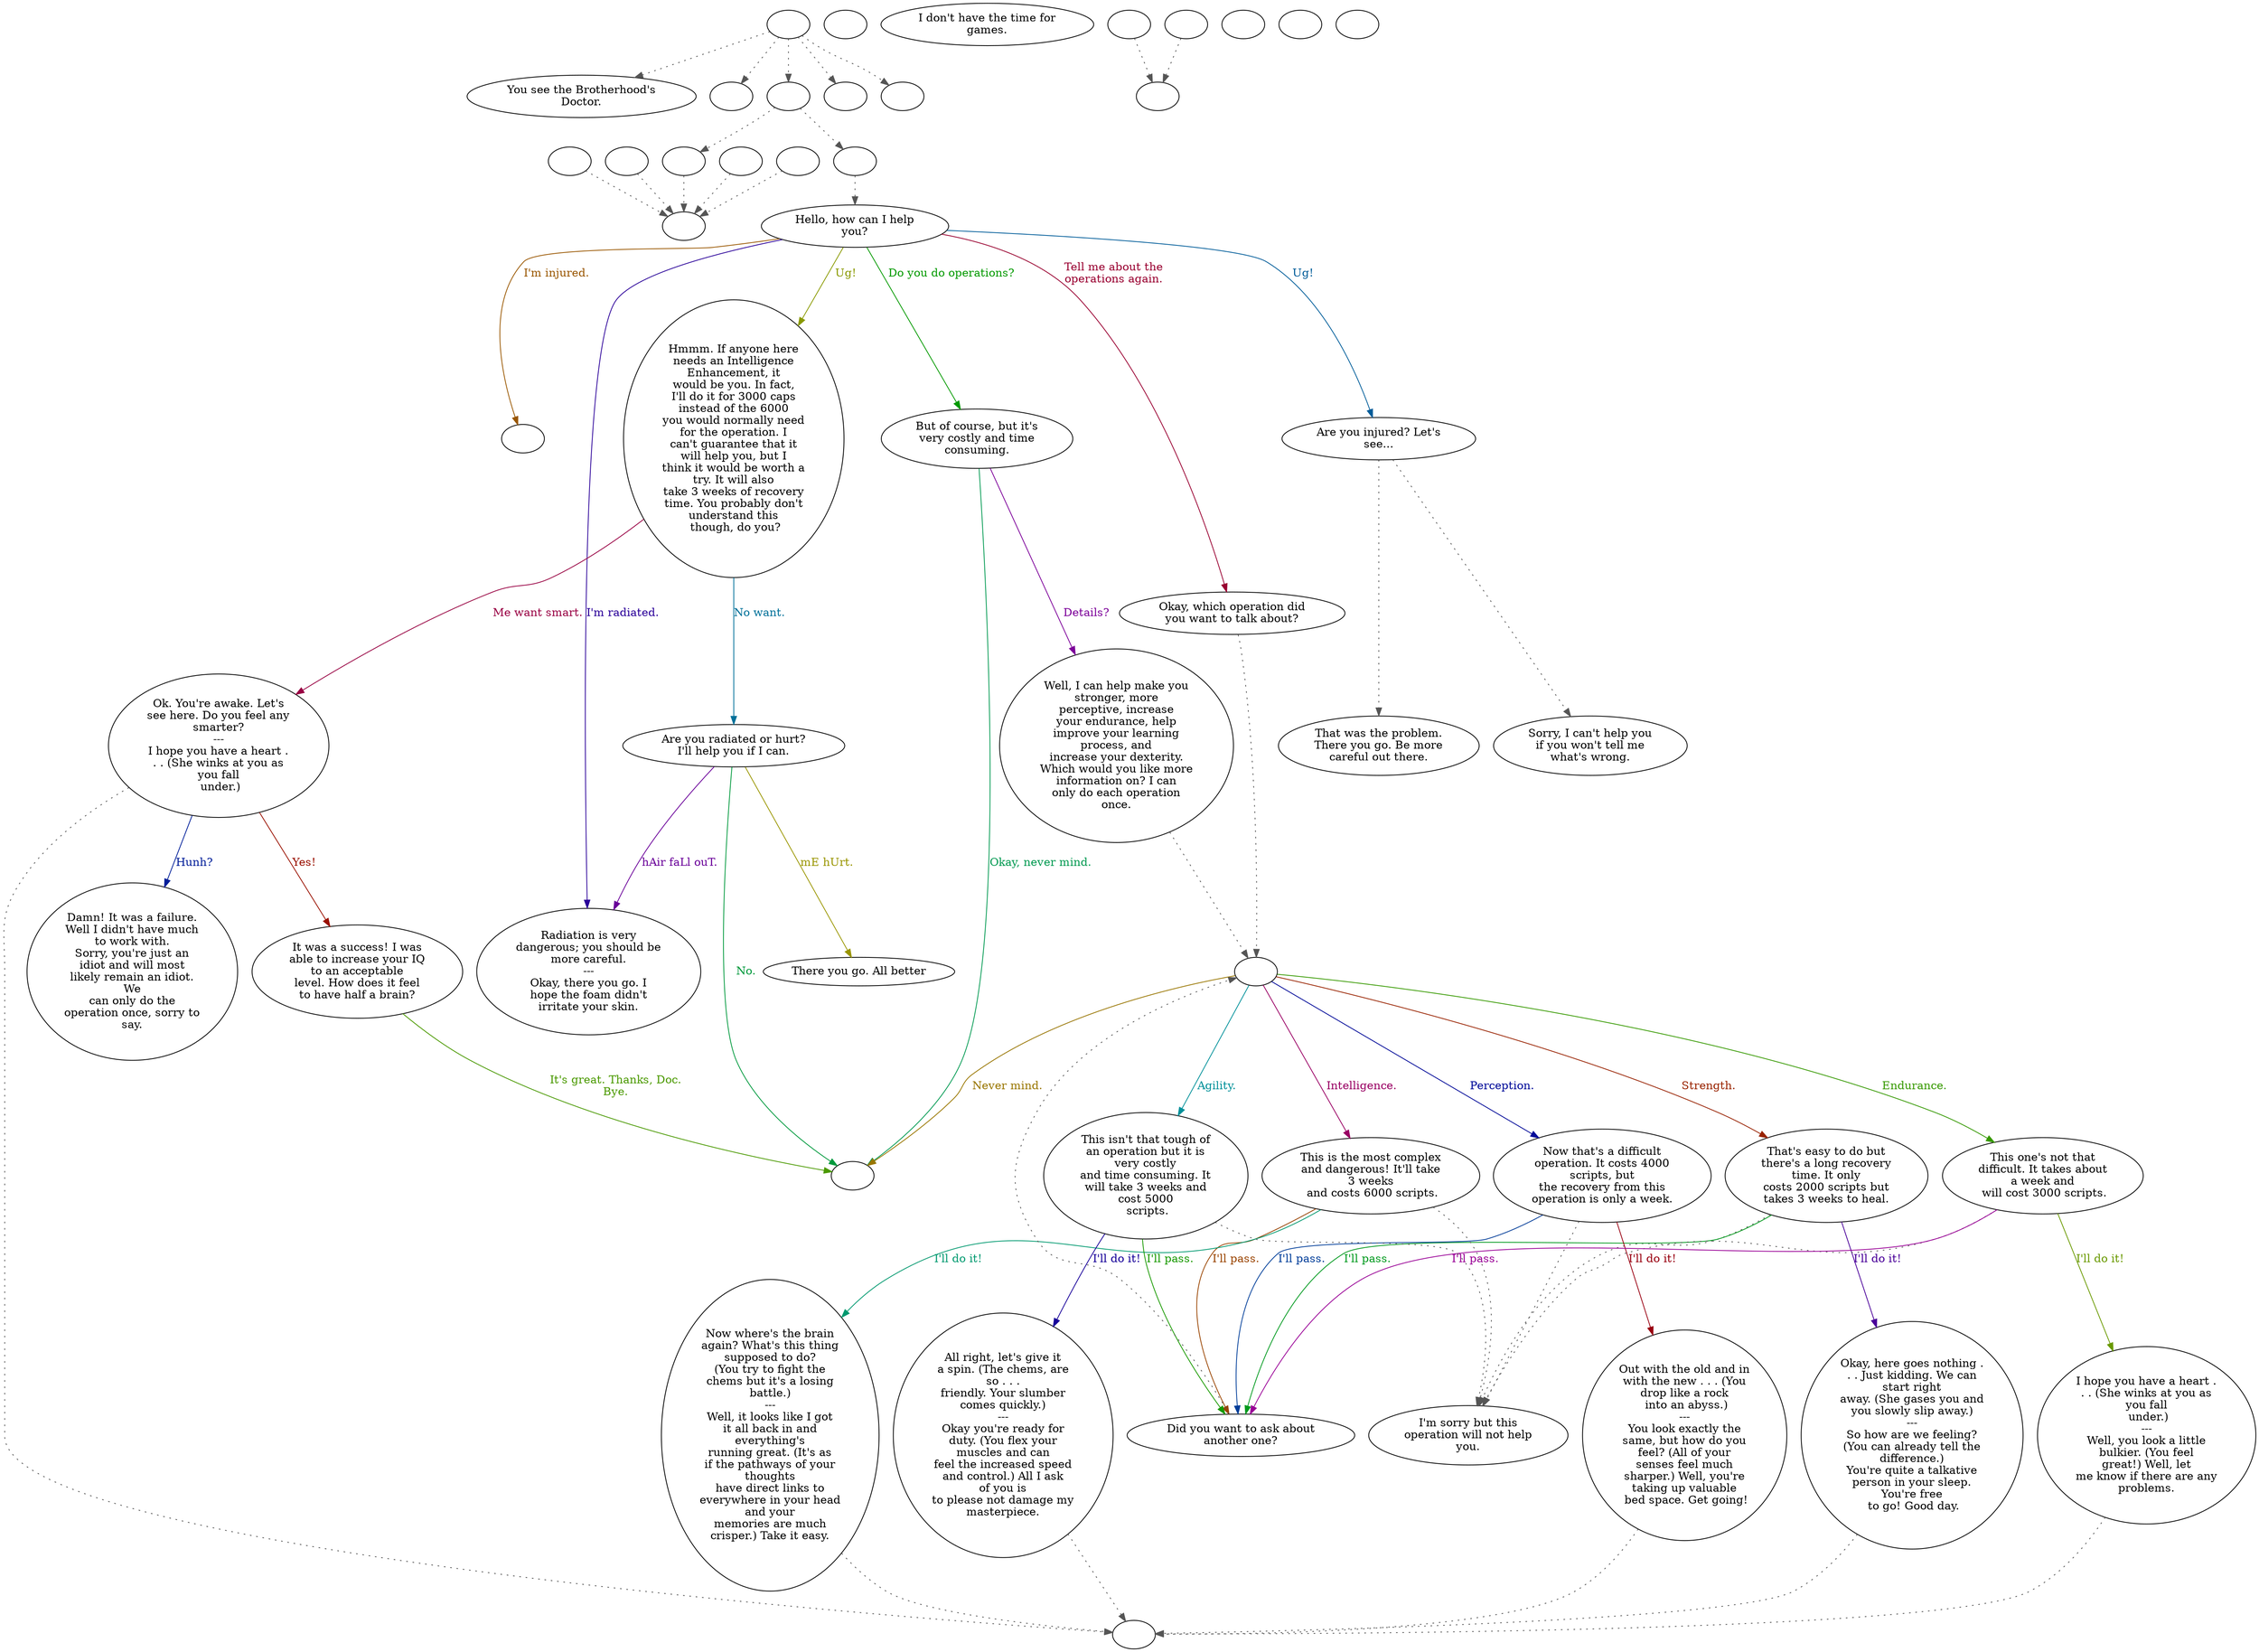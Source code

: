 digraph BOSLORI {
  "start" [style=filled       fillcolor="#FFFFFF"       color="#000000"]
  "start" -> "look_at_p_proc" [style=dotted color="#555555"]
  "start" -> "pickup_p_proc" [style=dotted color="#555555"]
  "start" -> "talk_p_proc" [style=dotted color="#555555"]
  "start" -> "critter_p_proc" [style=dotted color="#555555"]
  "start" -> "destroy_p_proc" [style=dotted color="#555555"]
  "start" [label=""]
  "combat" [style=filled       fillcolor="#FFFFFF"       color="#000000"]
  "combat" [label=""]
  "critter_p_proc" [style=filled       fillcolor="#FFFFFF"       color="#000000"]
  "critter_p_proc" [label=""]
  "pickup_p_proc" [style=filled       fillcolor="#FFFFFF"       color="#000000"]
  "pickup_p_proc" [label=""]
  "talk_p_proc" [style=filled       fillcolor="#FFFFFF"       color="#000000"]
  "talk_p_proc" -> "get_reaction" [style=dotted color="#555555"]
  "talk_p_proc" -> "do_dialog" [style=dotted color="#555555"]
  "talk_p_proc" [label=""]
  "destroy_p_proc" [style=filled       fillcolor="#FFFFFF"       color="#000000"]
  "destroy_p_proc" [label=""]
  "look_at_p_proc" [style=filled       fillcolor="#FFFFFF"       color="#000000"]
  "look_at_p_proc" [label="You see the Brotherhood's\nDoctor."]
  "boslori00" [style=filled       fillcolor="#FFFFFF"       color="#000000"]
  "boslori00" [label="Hello, how can I help\nyou?"]
  "boslori00" -> "boslori04" [label="I'm injured." color="#995600" fontcolor="#995600"]
  "boslori00" -> "boslori05" [label="I'm radiated." color="#2A0099" fontcolor="#2A0099"]
  "boslori00" -> "boslori07" [label="Do you do operations?" color="#039900" fontcolor="#039900"]
  "boslori00" -> "boslori09" [label="Tell me about the\noperations again." color="#990030" fontcolor="#990030"]
  "boslori00" -> "boslori01" [label="Ug!" color="#005C99" fontcolor="#005C99"]
  "boslori00" -> "Dumb02" [label="Ug!" color="#899900" fontcolor="#899900"]
  "boslori01" [style=filled       fillcolor="#FFFFFF"       color="#000000"]
  "boslori01" -> "boslori02" [style=dotted color="#555555"]
  "boslori01" -> "boslori03" [style=dotted color="#555555"]
  "boslori01" [label="Are you injured? Let's\nsee..."]
  "boslori02" [style=filled       fillcolor="#FFFFFF"       color="#000000"]
  "boslori02" [label="That was the problem.\nThere you go. Be more\ncareful out there."]
  "boslori03" [style=filled       fillcolor="#FFFFFF"       color="#000000"]
  "boslori03" [label="Sorry, I can't help you\nif you won't tell me\nwhat's wrong."]
  "boslori04" [style=filled       fillcolor="#FFFFFF"       color="#000000"]
  "boslori04" [label=""]
  "boslori05" [style=filled       fillcolor="#FFFFFF"       color="#000000"]
  "boslori05" [label="Radiation is very\ndangerous; you should be\nmore careful.\n---\nOkay, there you go. I\nhope the foam didn't\nirritate your skin."]
  "boslori06" [style=filled       fillcolor="#FFFFFF"       color="#000000"]
  "boslori06" [label="I don't have the time for\ngames."]
  "boslori07" [style=filled       fillcolor="#FFFFFF"       color="#000000"]
  "boslori07" [label="But of course, but it's\nvery costly and time\nconsuming."]
  "boslori07" -> "boslori08" [label="Details?" color="#7C0099" fontcolor="#7C0099"]
  "boslori07" -> "bosloriend" [label="Okay, never mind." color="#009950" fontcolor="#009950"]
  "boslori08" [style=filled       fillcolor="#FFFFFF"       color="#000000"]
  "boslori08" -> "boslori10" [style=dotted color="#555555"]
  "boslori08" [label="Well, I can help make you\nstronger, more\nperceptive, increase\nyour endurance, help\nimprove your learning\nprocess, and\nincrease your dexterity.\nWhich would you like more\ninformation on? I can\nonly do each operation\nonce."]
  "boslori09" [style=filled       fillcolor="#FFFFFF"       color="#000000"]
  "boslori09" -> "boslori10" [style=dotted color="#555555"]
  "boslori09" [label="Okay, which operation did\nyou want to talk about?"]
  "boslori10" [style=filled       fillcolor="#FFFFFF"       color="#000000"]
  "boslori10" [label=""]
  "boslori10" -> "boslori11" [label="Strength." color="#992300" fontcolor="#992300"]
  "boslori10" -> "boslori12" [label="Perception." color="#000A99" fontcolor="#000A99"]
  "boslori10" -> "boslori13" [label="Endurance." color="#369900" fontcolor="#369900"]
  "boslori10" -> "boslori14" [label="Intelligence." color="#990063" fontcolor="#990063"]
  "boslori10" -> "boslori15" [label="Agility." color="#009099" fontcolor="#009099"]
  "boslori10" -> "bosloriend" [label="Never mind." color="#997600" fontcolor="#997600"]
  "boslori11" [style=filled       fillcolor="#FFFFFF"       color="#000000"]
  "boslori11" -> "sorry" [style=dotted color="#555555"]
  "boslori11" [label="That's easy to do but\nthere's a long recovery\ntime. It only\ncosts 2000 scripts but\ntakes 3 weeks to heal."]
  "boslori11" -> "boslori18" [label="I'll do it!" color="#490099" fontcolor="#490099"]
  "boslori11" -> "boslori17" [label="I'll pass." color="#00991D" fontcolor="#00991D"]
  "boslori12" [style=filled       fillcolor="#FFFFFF"       color="#000000"]
  "boslori12" -> "sorry" [style=dotted color="#555555"]
  "boslori12" [label="Now that's a difficult\noperation. It costs 4000\nscripts, but\nthe recovery from this\noperation is only a week."]
  "boslori12" -> "boslori19" [label="I'll do it!" color="#990010" fontcolor="#990010"]
  "boslori12" -> "boslori17" [label="I'll pass." color="#003D99" fontcolor="#003D99"]
  "boslori13" [style=filled       fillcolor="#FFFFFF"       color="#000000"]
  "boslori13" -> "sorry" [style=dotted color="#555555"]
  "boslori13" [label="This one's not that\ndifficult. It takes about\na week and\n will cost 3000 scripts."]
  "boslori13" -> "boslori20" [label="I'll do it!" color="#699900" fontcolor="#699900"]
  "boslori13" -> "boslori17" [label="I'll pass." color="#990096" fontcolor="#990096"]
  "boslori14" [style=filled       fillcolor="#FFFFFF"       color="#000000"]
  "boslori14" -> "sorry" [style=dotted color="#555555"]
  "boslori14" [label="This is the most complex\nand dangerous! It'll take\n3 weeks\n and costs 6000 scripts."]
  "boslori14" -> "raisiq" [label="I'll do it!" color="#00996F" fontcolor="#00996F"]
  "boslori14" -> "boslori17" [label="I'll pass." color="#994300" fontcolor="#994300"]
  "boslori15" [style=filled       fillcolor="#FFFFFF"       color="#000000"]
  "boslori15" -> "sorry" [style=dotted color="#555555"]
  "boslori15" [label="This isn't that tough of\nan operation but it is\nvery costly\nand time consuming. It\nwill take 3 weeks and\ncost 5000\n scripts."]
  "boslori15" -> "boslori22" [label="I'll do it!" color="#160099" fontcolor="#160099"]
  "boslori15" -> "boslori17" [label="I'll pass." color="#179900" fontcolor="#179900"]
  "boslori16" [style=filled       fillcolor="#FFFFFF"       color="#000000"]
  "boslori16" [label=""]
  "boslori17" [style=filled       fillcolor="#FFFFFF"       color="#000000"]
  "boslori17" -> "boslori10" [style=dotted color="#555555"]
  "boslori17" [label="Did you want to ask about\nanother one?"]
  "boslori18" [style=filled       fillcolor="#FFFFFF"       color="#000000"]
  "boslori18" -> "boslori16" [style=dotted color="#555555"]
  "boslori18" [label="Okay, here goes nothing .\n. . Just kidding. We can\nstart right\naway. (She gases you and\nyou slowly slip away.)\n---\nSo how are we feeling?\n(You can already tell the\ndifference.)\nYou're quite a talkative\nperson in your sleep.\nYou're free\n to go! Good day."]
  "boslori19" [style=filled       fillcolor="#FFFFFF"       color="#000000"]
  "boslori19" -> "boslori16" [style=dotted color="#555555"]
  "boslori19" [label="Out with the old and in\nwith the new . . . (You\ndrop like a rock\n into an abyss.)\n---\nYou look exactly the\nsame, but how do you\nfeel? (All of your\nsenses feel much\nsharper.) Well, you're\ntaking up valuable\n bed space. Get going!"]
  "boslori20" [style=filled       fillcolor="#FFFFFF"       color="#000000"]
  "boslori20" -> "boslori16" [style=dotted color="#555555"]
  "boslori20" [label="I hope you have a heart .\n. . (She winks at you as\nyou fall\n under.)\n---\nWell, you look a little\nbulkier. (You feel\ngreat!) Well, let\nme know if there are any\nproblems."]
  "Dumb02" [style=filled       fillcolor="#FFFFFF"       color="#000000"]
  "Dumb02" [label="Hmmm. If anyone here\nneeds an Intelligence\nEnhancement, it\nwould be you. In fact,\nI'll do it for 3000 caps\ninstead of the 6000\nyou would normally need\nfor the operation. I\ncan't guarantee that it\nwill help you, but I\nthink it would be worth a\ntry. It will also\ntake 3 weeks of recovery\ntime. You probably don't\nunderstand this\n though, do you?"]
  "Dumb02" -> "Dumb04" [label="Me want smart." color="#990043" fontcolor="#990043"]
  "Dumb02" -> "Dumb03" [label="No want." color="#007099" fontcolor="#007099"]
  "Dumb03" [style=filled       fillcolor="#FFFFFF"       color="#000000"]
  "Dumb03" [label="Are you radiated or hurt?\nI'll help you if I can."]
  "Dumb03" -> "Dumb06a" [label="mE hUrt." color="#999500" fontcolor="#999500"]
  "Dumb03" -> "boslori05" [label="hAir faLl ouT." color="#690099" fontcolor="#690099"]
  "Dumb03" -> "bosloriend" [label="No." color="#00993C" fontcolor="#00993C"]
  "Dumb04" [style=filled       fillcolor="#FFFFFF"       color="#000000"]
  "Dumb04" -> "boslori16" [style=dotted color="#555555"]
  "Dumb04" [label="Ok. You're awake. Let's\nsee here. Do you feel any\nsmarter?\n---\nI hope you have a heart .\n. . (She winks at you as\nyou fall\n under.)"]
  "Dumb04" -> "Dumb06" [label="Yes!" color="#990F00" fontcolor="#990F00"]
  "Dumb04" -> "Dumb05" [label="Hunh?" color="#001D99" fontcolor="#001D99"]
  "Dumb05" [style=filled       fillcolor="#FFFFFF"       color="#000000"]
  "Dumb05" [label="Damn! It was a failure.\nWell I didn't have much\nto work with.\nSorry, you're just an\nidiot and will most\nlikely remain an idiot.\nWe\ncan only do the\noperation once, sorry to\nsay."]
  "Dumb06" [style=filled       fillcolor="#FFFFFF"       color="#000000"]
  "Dumb06" [label="It was a success! I was\nable to increase your IQ\nto an acceptable\nlevel. How does it feel\nto have half a brain?"]
  "Dumb06" -> "bosloriend" [label="It's great. Thanks, Doc.\nBye." color="#4A9900" fontcolor="#4A9900"]
  "Dumb06a" [style=filled       fillcolor="#FFFFFF"       color="#000000"]
  "Dumb06a" [label="There you go. All better"]
  "raisiq" [style=filled       fillcolor="#FFFFFF"       color="#000000"]
  "raisiq" -> "boslori16" [style=dotted color="#555555"]
  "raisiq" [label="Now where's the brain\nagain? What's this thing\nsupposed to do?\n(You try to fight the\nchems but it's a losing\nbattle.)\n---\nWell, it looks like I got\nit all back in and\neverything's\nrunning great. (It's as\nif the pathways of your\nthoughts\nhave direct links to\neverywhere in your head\nand your\nmemories are much\ncrisper.) Take it easy."]
  "boslori22" [style=filled       fillcolor="#FFFFFF"       color="#000000"]
  "boslori22" -> "boslori16" [style=dotted color="#555555"]
  "boslori22" [label="All right, let's give it\na spin. (The chems, are\nso . . .\nfriendly. Your slumber\ncomes quickly.)\n---\nOkay you're ready for\nduty. (You flex your\nmuscles and can\nfeel the increased speed\nand control.) All I ask\nof you is\nto please not damage my\nmasterpiece."]
  "bosloriend" [style=filled       fillcolor="#FFFFFF"       color="#000000"]
  "bosloriend" [label=""]
  "sorry" [style=filled       fillcolor="#FFFFFF"       color="#000000"]
  "sorry" [label="I'm sorry but this\noperation will not help\nyou."]
  "do_dialog" [style=filled       fillcolor="#FFFFFF"       color="#000000"]
  "do_dialog" -> "boslori00" [style=dotted color="#555555"]
  "do_dialog" [label=""]
  "get_reaction" [style=filled       fillcolor="#FFFFFF"       color="#000000"]
  "get_reaction" -> "ReactToLevel" [style=dotted color="#555555"]
  "get_reaction" [label=""]
  "ReactToLevel" [style=filled       fillcolor="#FFFFFF"       color="#000000"]
  "ReactToLevel" [label=""]
  "LevelToReact" [style=filled       fillcolor="#FFFFFF"       color="#000000"]
  "LevelToReact" [label=""]
  "UpReact" [style=filled       fillcolor="#FFFFFF"       color="#000000"]
  "UpReact" -> "ReactToLevel" [style=dotted color="#555555"]
  "UpReact" [label=""]
  "DownReact" [style=filled       fillcolor="#FFFFFF"       color="#000000"]
  "DownReact" -> "ReactToLevel" [style=dotted color="#555555"]
  "DownReact" [label=""]
  "BottomReact" [style=filled       fillcolor="#FFFFFF"       color="#000000"]
  "BottomReact" [label=""]
  "TopReact" [style=filled       fillcolor="#FFFFFF"       color="#000000"]
  "TopReact" [label=""]
  "BigUpReact" [style=filled       fillcolor="#FFFFFF"       color="#000000"]
  "BigUpReact" -> "ReactToLevel" [style=dotted color="#555555"]
  "BigUpReact" [label=""]
  "BigDownReact" [style=filled       fillcolor="#FFFFFF"       color="#000000"]
  "BigDownReact" -> "ReactToLevel" [style=dotted color="#555555"]
  "BigDownReact" [label=""]
  "UpReactLevel" [style=filled       fillcolor="#FFFFFF"       color="#000000"]
  "UpReactLevel" -> "LevelToReact" [style=dotted color="#555555"]
  "UpReactLevel" [label=""]
  "DownReactLevel" [style=filled       fillcolor="#FFFFFF"       color="#000000"]
  "DownReactLevel" -> "LevelToReact" [style=dotted color="#555555"]
  "DownReactLevel" [label=""]
  "Goodbyes" [style=filled       fillcolor="#FFFFFF"       color="#000000"]
  "Goodbyes" [label=""]
}